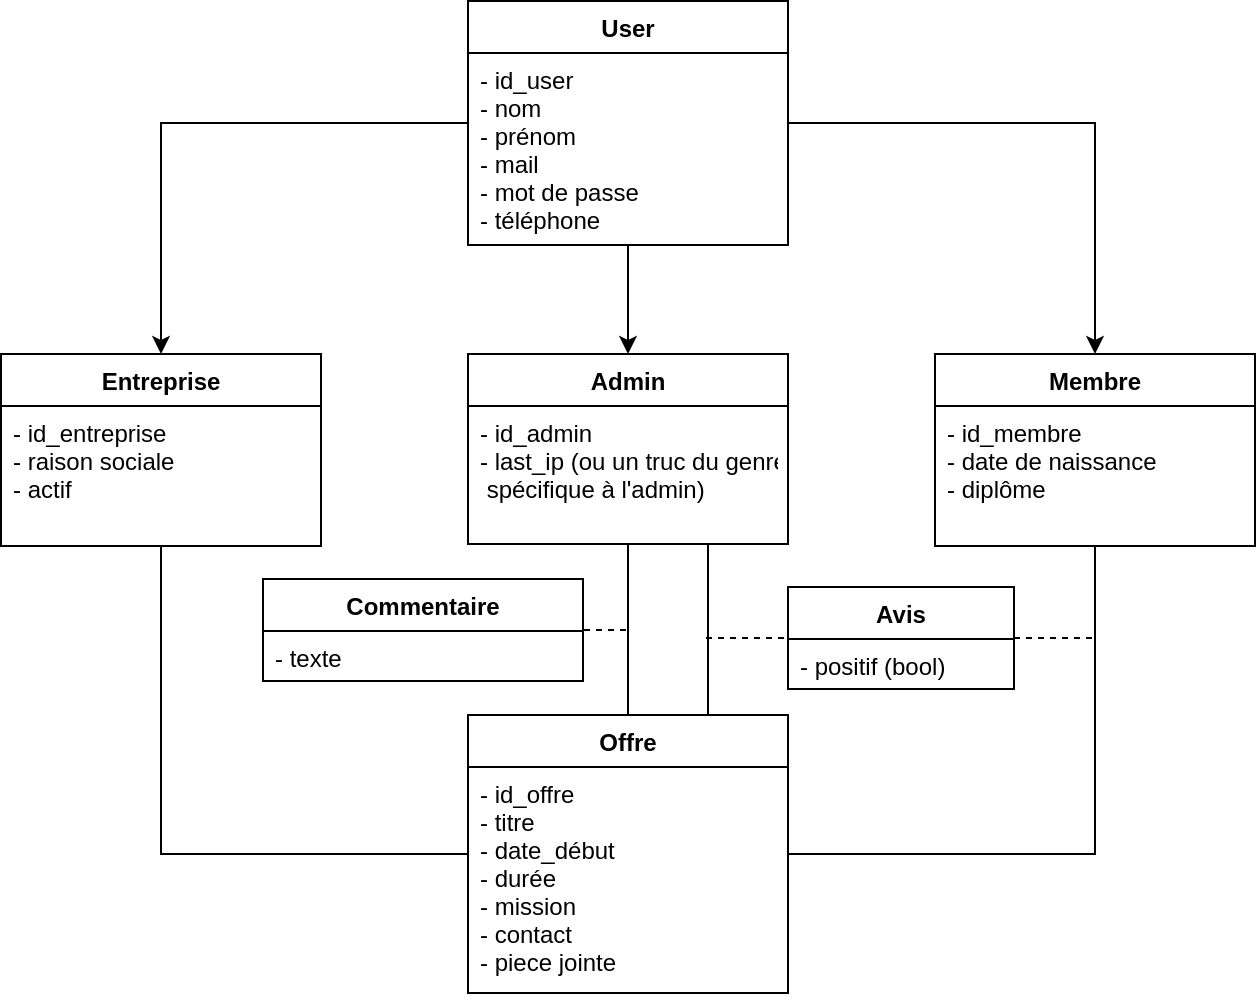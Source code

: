 <mxfile version="12.2.0" type="github" pages="1">
  <diagram id="_vPQhARQ6IZRwpN4OoXx" name="Page-1">
    <mxGraphModel dx="865" dy="463" grid="0" gridSize="10" guides="1" tooltips="1" connect="1" arrows="1" fold="1" page="1" pageScale="1" pageWidth="1169" pageHeight="827" math="0" shadow="0">
      <root>
        <mxCell id="0"/>
        <mxCell id="1" parent="0"/>
        <mxCell id="D_JajAcOyjfC7AItg3Wy-3" value="" style="edgeStyle=orthogonalEdgeStyle;rounded=0;orthogonalLoop=1;jettySize=auto;html=1;" edge="1" parent="1" source="yUf0CW3L8674ILt4G8JO-1" target="D_JajAcOyjfC7AItg3Wy-1">
          <mxGeometry relative="1" as="geometry"/>
        </mxCell>
        <mxCell id="D_JajAcOyjfC7AItg3Wy-6" value="" style="edgeStyle=orthogonalEdgeStyle;rounded=0;orthogonalLoop=1;jettySize=auto;html=1;" edge="1" parent="1" source="yUf0CW3L8674ILt4G8JO-1" target="D_JajAcOyjfC7AItg3Wy-4">
          <mxGeometry relative="1" as="geometry"/>
        </mxCell>
        <mxCell id="D_JajAcOyjfC7AItg3Wy-9" value="" style="edgeStyle=orthogonalEdgeStyle;rounded=0;orthogonalLoop=1;jettySize=auto;html=1;" edge="1" parent="1" source="yUf0CW3L8674ILt4G8JO-1" target="D_JajAcOyjfC7AItg3Wy-7">
          <mxGeometry relative="1" as="geometry"/>
        </mxCell>
        <mxCell id="yUf0CW3L8674ILt4G8JO-1" value="User" style="swimlane;fontStyle=1;align=center;verticalAlign=top;childLayout=stackLayout;horizontal=1;startSize=26;horizontalStack=0;resizeParent=1;resizeParentMax=0;resizeLast=0;collapsible=1;marginBottom=0;" parent="1" vertex="1">
          <mxGeometry x="407" y="131.5" width="160" height="122" as="geometry">
            <mxRectangle x="407" y="131.5" width="53" height="26" as="alternateBounds"/>
          </mxGeometry>
        </mxCell>
        <mxCell id="yUf0CW3L8674ILt4G8JO-2" value="- id_user&#xa;- nom&#xa;- prénom&#xa;- mail&#xa;- mot de passe&#xa;- téléphone" style="text;strokeColor=none;fillColor=none;align=left;verticalAlign=top;spacingLeft=4;spacingRight=4;overflow=hidden;rotatable=0;points=[[0,0.5],[1,0.5]];portConstraint=eastwest;" parent="yUf0CW3L8674ILt4G8JO-1" vertex="1">
          <mxGeometry y="26" width="160" height="96" as="geometry"/>
        </mxCell>
        <mxCell id="D_JajAcOyjfC7AItg3Wy-24" style="edgeStyle=orthogonalEdgeStyle;rounded=0;orthogonalLoop=1;jettySize=auto;html=1;entryX=0.5;entryY=0;entryDx=0;entryDy=0;endArrow=none;endFill=0;exitX=0.5;exitY=1;exitDx=0;exitDy=0;" edge="1" parent="1" source="D_JajAcOyjfC7AItg3Wy-7" target="D_JajAcOyjfC7AItg3Wy-14">
          <mxGeometry relative="1" as="geometry">
            <mxPoint x="487" y="386" as="sourcePoint"/>
          </mxGeometry>
        </mxCell>
        <mxCell id="D_JajAcOyjfC7AItg3Wy-28" style="edgeStyle=orthogonalEdgeStyle;rounded=0;orthogonalLoop=1;jettySize=auto;html=1;entryX=0.75;entryY=0;entryDx=0;entryDy=0;endArrow=none;endFill=0;exitX=0.75;exitY=1;exitDx=0;exitDy=0;" edge="1" parent="1" source="D_JajAcOyjfC7AItg3Wy-7" target="D_JajAcOyjfC7AItg3Wy-14">
          <mxGeometry relative="1" as="geometry">
            <mxPoint x="527" y="413" as="sourcePoint"/>
          </mxGeometry>
        </mxCell>
        <mxCell id="D_JajAcOyjfC7AItg3Wy-7" value="Admin" style="swimlane;fontStyle=1;align=center;verticalAlign=top;childLayout=stackLayout;horizontal=1;startSize=26;horizontalStack=0;resizeParent=1;resizeParentMax=0;resizeLast=0;collapsible=1;marginBottom=0;" vertex="1" parent="1">
          <mxGeometry x="407" y="308" width="160" height="95" as="geometry">
            <mxRectangle x="407" y="308" width="53" height="26" as="alternateBounds"/>
          </mxGeometry>
        </mxCell>
        <mxCell id="D_JajAcOyjfC7AItg3Wy-8" value="- id_admin&#xa;- last_ip (ou un truc du genre&#xa; spécifique à l&#39;admin)&#xa;" style="text;strokeColor=none;fillColor=none;align=left;verticalAlign=top;spacingLeft=4;spacingRight=4;overflow=hidden;rotatable=0;points=[[0,0.5],[1,0.5]];portConstraint=eastwest;" vertex="1" parent="D_JajAcOyjfC7AItg3Wy-7">
          <mxGeometry y="26" width="160" height="69" as="geometry"/>
        </mxCell>
        <mxCell id="D_JajAcOyjfC7AItg3Wy-29" style="edgeStyle=orthogonalEdgeStyle;rounded=0;orthogonalLoop=1;jettySize=auto;html=1;entryX=1;entryY=0.5;entryDx=0;entryDy=0;endArrow=none;endFill=0;exitX=0.5;exitY=1;exitDx=0;exitDy=0;" edge="1" parent="1" source="D_JajAcOyjfC7AItg3Wy-4" target="D_JajAcOyjfC7AItg3Wy-14">
          <mxGeometry relative="1" as="geometry"/>
        </mxCell>
        <mxCell id="D_JajAcOyjfC7AItg3Wy-4" value="Membre" style="swimlane;fontStyle=1;align=center;verticalAlign=top;childLayout=stackLayout;horizontal=1;startSize=26;horizontalStack=0;resizeParent=1;resizeParentMax=0;resizeLast=0;collapsible=1;marginBottom=0;" vertex="1" parent="1">
          <mxGeometry x="640.5" y="308" width="160" height="96" as="geometry">
            <mxRectangle x="640.5" y="308" width="53" height="26" as="alternateBounds"/>
          </mxGeometry>
        </mxCell>
        <mxCell id="D_JajAcOyjfC7AItg3Wy-5" value="- id_membre&#xa;- date de naissance&#xa;- diplôme" style="text;strokeColor=none;fillColor=none;align=left;verticalAlign=top;spacingLeft=4;spacingRight=4;overflow=hidden;rotatable=0;points=[[0,0.5],[1,0.5]];portConstraint=eastwest;" vertex="1" parent="D_JajAcOyjfC7AItg3Wy-4">
          <mxGeometry y="26" width="160" height="70" as="geometry"/>
        </mxCell>
        <mxCell id="D_JajAcOyjfC7AItg3Wy-17" style="edgeStyle=orthogonalEdgeStyle;rounded=0;orthogonalLoop=1;jettySize=auto;html=1;entryX=0;entryY=0.5;entryDx=0;entryDy=0;exitX=0.5;exitY=1;exitDx=0;exitDy=0;endArrow=none;endFill=0;" edge="1" parent="1" source="D_JajAcOyjfC7AItg3Wy-1" target="D_JajAcOyjfC7AItg3Wy-14">
          <mxGeometry relative="1" as="geometry"/>
        </mxCell>
        <mxCell id="D_JajAcOyjfC7AItg3Wy-1" value="Entreprise" style="swimlane;fontStyle=1;align=center;verticalAlign=top;childLayout=stackLayout;horizontal=1;startSize=26;horizontalStack=0;resizeParent=1;resizeParentMax=0;resizeLast=0;collapsible=1;marginBottom=0;" vertex="1" parent="1">
          <mxGeometry x="173.5" y="308" width="160" height="96" as="geometry">
            <mxRectangle x="173.5" y="308" width="53" height="26" as="alternateBounds"/>
          </mxGeometry>
        </mxCell>
        <mxCell id="D_JajAcOyjfC7AItg3Wy-2" value="- id_entreprise&#xa;- raison sociale&#xa;- actif" style="text;strokeColor=none;fillColor=none;align=left;verticalAlign=top;spacingLeft=4;spacingRight=4;overflow=hidden;rotatable=0;points=[[0,0.5],[1,0.5]];portConstraint=eastwest;fontStyle=0" vertex="1" parent="D_JajAcOyjfC7AItg3Wy-1">
          <mxGeometry y="26" width="160" height="70" as="geometry"/>
        </mxCell>
        <mxCell id="D_JajAcOyjfC7AItg3Wy-14" value="Offre" style="swimlane;fontStyle=1;align=center;verticalAlign=top;childLayout=stackLayout;horizontal=1;startSize=26;horizontalStack=0;resizeParent=1;resizeParentMax=0;resizeLast=0;collapsible=1;marginBottom=0;" vertex="1" parent="1">
          <mxGeometry x="407" y="488.5" width="160" height="139" as="geometry">
            <mxRectangle x="407" y="488.5" width="53" height="26" as="alternateBounds"/>
          </mxGeometry>
        </mxCell>
        <mxCell id="D_JajAcOyjfC7AItg3Wy-15" value="- id_offre&#xa;- titre&#xa;- date_début&#xa;- durée&#xa;- mission&#xa;- contact&#xa;- piece jointe" style="text;strokeColor=none;fillColor=none;align=left;verticalAlign=top;spacingLeft=4;spacingRight=4;overflow=hidden;rotatable=0;points=[[0,0.5],[1,0.5]];portConstraint=eastwest;" vertex="1" parent="D_JajAcOyjfC7AItg3Wy-14">
          <mxGeometry y="26" width="160" height="113" as="geometry"/>
        </mxCell>
        <mxCell id="D_JajAcOyjfC7AItg3Wy-25" value="Commentaire" style="swimlane;fontStyle=1;align=center;verticalAlign=top;childLayout=stackLayout;horizontal=1;startSize=26;horizontalStack=0;resizeParent=1;resizeParentMax=0;resizeLast=0;collapsible=1;marginBottom=0;" vertex="1" parent="1">
          <mxGeometry x="304.5" y="420.5" width="160" height="51" as="geometry">
            <mxRectangle x="407" y="488.5" width="53" height="26" as="alternateBounds"/>
          </mxGeometry>
        </mxCell>
        <mxCell id="D_JajAcOyjfC7AItg3Wy-26" value="- texte" style="text;strokeColor=none;fillColor=none;align=left;verticalAlign=top;spacingLeft=4;spacingRight=4;overflow=hidden;rotatable=0;points=[[0,0.5],[1,0.5]];portConstraint=eastwest;" vertex="1" parent="D_JajAcOyjfC7AItg3Wy-25">
          <mxGeometry y="26" width="160" height="25" as="geometry"/>
        </mxCell>
        <mxCell id="D_JajAcOyjfC7AItg3Wy-27" value="" style="line;strokeWidth=1;fillColor=none;align=left;verticalAlign=middle;spacingTop=-1;spacingLeft=3;spacingRight=3;rotatable=0;labelPosition=right;points=[];portConstraint=eastwest;dashed=1;" vertex="1" parent="1">
          <mxGeometry x="465" y="442" width="21" height="8" as="geometry"/>
        </mxCell>
        <mxCell id="D_JajAcOyjfC7AItg3Wy-30" value="Avis" style="swimlane;fontStyle=1;align=center;verticalAlign=top;childLayout=stackLayout;horizontal=1;startSize=26;horizontalStack=0;resizeParent=1;resizeParentMax=0;resizeLast=0;collapsible=1;marginBottom=0;" vertex="1" parent="1">
          <mxGeometry x="567" y="424.5" width="113" height="51" as="geometry">
            <mxRectangle x="407" y="488.5" width="53" height="26" as="alternateBounds"/>
          </mxGeometry>
        </mxCell>
        <mxCell id="D_JajAcOyjfC7AItg3Wy-31" value="- positif (bool)" style="text;strokeColor=none;fillColor=none;align=left;verticalAlign=top;spacingLeft=4;spacingRight=4;overflow=hidden;rotatable=0;points=[[0,0.5],[1,0.5]];portConstraint=eastwest;" vertex="1" parent="D_JajAcOyjfC7AItg3Wy-30">
          <mxGeometry y="26" width="113" height="25" as="geometry"/>
        </mxCell>
        <mxCell id="D_JajAcOyjfC7AItg3Wy-32" value="" style="line;strokeWidth=1;fillColor=none;align=left;verticalAlign=middle;spacingTop=-1;spacingLeft=3;spacingRight=3;rotatable=0;labelPosition=right;points=[];portConstraint=eastwest;dashed=1;" vertex="1" parent="1">
          <mxGeometry x="526" y="446" width="41" height="8" as="geometry"/>
        </mxCell>
        <mxCell id="D_JajAcOyjfC7AItg3Wy-33" value="" style="line;strokeWidth=1;fillColor=none;align=left;verticalAlign=middle;spacingTop=-1;spacingLeft=3;spacingRight=3;rotatable=0;labelPosition=right;points=[];portConstraint=eastwest;dashed=1;" vertex="1" parent="1">
          <mxGeometry x="680" y="446" width="40" height="8" as="geometry"/>
        </mxCell>
      </root>
    </mxGraphModel>
  </diagram>
</mxfile>

